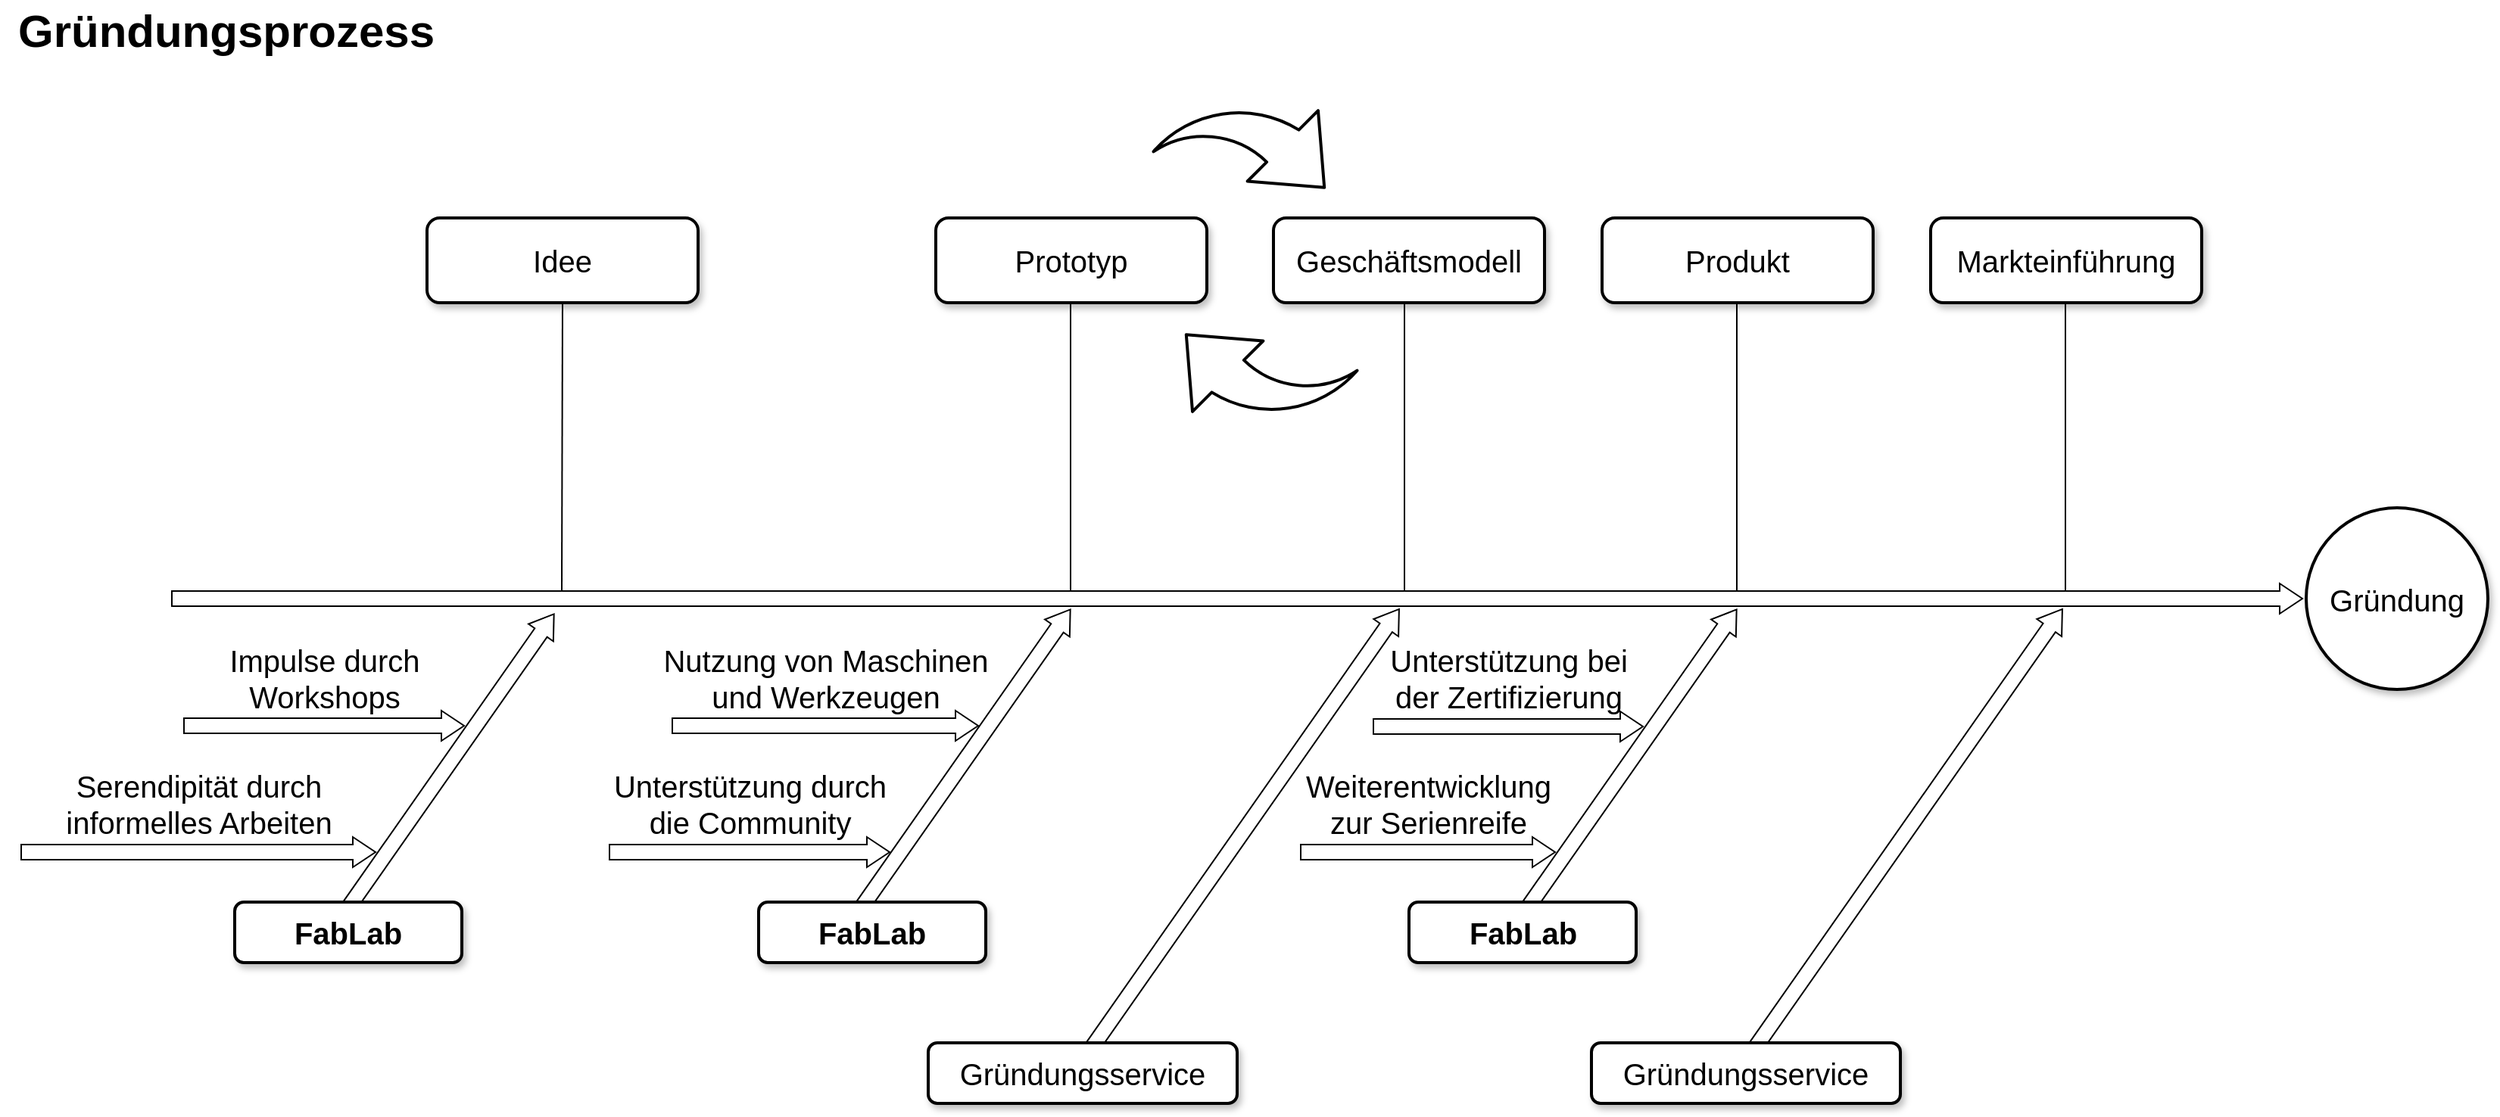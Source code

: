 <mxfile version="10.6.3" type="device"><diagram name="Page-1" id="b7a7eaba-c6c5-6fbe-34ae-1d3a4219ac39"><mxGraphModel dx="3057.5" dy="816" grid="1" gridSize="10" guides="1" tooltips="1" connect="1" arrows="1" fold="1" page="1" pageScale="1.5" pageWidth="1169" pageHeight="826" background="#ffffff" math="0" shadow="0"><root><mxCell id="0" style=";html=1;"/><mxCell id="1" style=";html=1;" parent="0"/><mxCell id="279d4c6e8b4f5ae2-2" value="" style="html=1;shadow=0;dashed=0;align=center;verticalAlign=middle;shape=mxgraph.arrows2.arrow;dy=0.5;dx=15;direction=north;notch=0;rounded=0;strokeWidth=1;fontSize=20;rotation=35;" parent="1" vertex="1"><mxGeometry x="206" y="604" width="20" height="240" as="geometry"/></mxCell><mxCell id="279d4c6e8b4f5ae2-3" value="" style="html=1;shadow=0;dashed=0;align=center;verticalAlign=middle;shape=mxgraph.arrows2.arrow;dy=0.5;dx=15;direction=north;notch=0;rounded=0;strokeWidth=1;fontSize=20;rotation=35;" parent="1" vertex="1"><mxGeometry x="547" y="601" width="20" height="240" as="geometry"/></mxCell><mxCell id="279d4c6e8b4f5ae2-4" value="" style="html=1;shadow=0;dashed=0;align=center;verticalAlign=middle;shape=mxgraph.arrows2.arrow;dy=0.5;dx=15;direction=north;notch=0;rounded=0;strokeWidth=1;fontSize=20;rotation=35;" parent="1" vertex="1"><mxGeometry x="987" y="601" width="20" height="240" as="geometry"/></mxCell><mxCell id="279d4c6e8b4f5ae2-5" value="" style="html=1;shadow=0;dashed=0;align=center;verticalAlign=middle;shape=mxgraph.arrows2.arrow;dy=0.5;dx=15;direction=north;notch=0;rounded=0;strokeWidth=1;fontSize=20;rotation=90;" parent="1" vertex="1"><mxGeometry x="726" y="-88" width="20" height="1407" as="geometry"/></mxCell><mxCell id="279d4c6e8b4f5ae2-9" value="Idee" style="rounded=1;whiteSpace=wrap;html=1;shadow=1;strokeWidth=2;fontSize=20;" parent="1" vertex="1"><mxGeometry x="201" y="364" width="179" height="56" as="geometry"/></mxCell><mxCell id="279d4c6e8b4f5ae2-12" value="FabLab" style="rounded=1;whiteSpace=wrap;html=1;shadow=1;strokeWidth=2;fontSize=20;fontStyle=1" parent="1" vertex="1"><mxGeometry x="74" y="816" width="150" height="40" as="geometry"/></mxCell><mxCell id="279d4c6e8b4f5ae2-13" value="FabLab" style="rounded=1;whiteSpace=wrap;html=1;shadow=1;strokeWidth=2;fontSize=20;fontStyle=1" parent="1" vertex="1"><mxGeometry x="420" y="816.0" width="150" height="40" as="geometry"/></mxCell><mxCell id="279d4c6e8b4f5ae2-14" value="FabLab" style="rounded=1;whiteSpace=wrap;html=1;shadow=1;strokeWidth=2;fontSize=20;fontStyle=1" parent="1" vertex="1"><mxGeometry x="849.5" y="816" width="150" height="40" as="geometry"/></mxCell><mxCell id="279d4c6e8b4f5ae2-15" value="Gründung " style="ellipse;whiteSpace=wrap;html=1;rounded=1;shadow=1;strokeWidth=2;fontSize=20;" parent="1" vertex="1"><mxGeometry x="1442" y="555.5" width="120" height="120" as="geometry"/></mxCell><mxCell id="279d4c6e8b4f5ae2-19" value="&lt;div&gt;Serendipität durch&lt;/div&gt;&lt;div&gt;informelles Arbeiten&lt;/div&gt;&lt;div&gt;&lt;br&gt;&lt;/div&gt;" style="html=1;shadow=0;dashed=0;align=center;verticalAlign=middle;shape=mxgraph.arrows2.arrow;dy=0.5;dx=15;direction=north;notch=0;rounded=0;strokeWidth=1;fontSize=20;rotation=90;horizontal=0;labelPosition=left;verticalLabelPosition=middle;" parent="1" vertex="1"><mxGeometry x="40" y="666" width="20" height="234" as="geometry"/></mxCell><mxCell id="279d4c6e8b4f5ae2-20" value="&lt;div&gt;Unterstützung durch&lt;/div&gt;&lt;div&gt;die Community&lt;/div&gt;&lt;div&gt;&lt;br&gt;&lt;/div&gt;" style="html=1;shadow=0;dashed=0;align=center;verticalAlign=middle;shape=mxgraph.arrows2.arrow;dy=0.5;dx=15;direction=north;notch=0;rounded=0;strokeWidth=1;fontSize=20;rotation=90;horizontal=0;labelPosition=left;verticalLabelPosition=middle;" parent="1" vertex="1"><mxGeometry x="404" y="690.5" width="20" height="185" as="geometry"/></mxCell><mxCell id="279d4c6e8b4f5ae2-21" value="&lt;div&gt;Weiterentwicklung &lt;br&gt;&lt;/div&gt;&lt;div&gt;zur Serienreife&lt;/div&gt;&lt;div&gt;&lt;br&gt;&lt;/div&gt;" style="html=1;shadow=0;dashed=0;align=center;verticalAlign=middle;shape=mxgraph.arrows2.arrow;dy=0.5;dx=15;direction=north;notch=0;rounded=0;strokeWidth=1;fontSize=20;rotation=90;horizontal=0;labelPosition=left;verticalLabelPosition=middle;" parent="1" vertex="1"><mxGeometry x="852" y="699" width="20" height="168" as="geometry"/></mxCell><mxCell id="279d4c6e8b4f5ae2-25" value="&lt;div&gt;Impulse durch &lt;br&gt;&lt;/div&gt;&lt;div&gt;Workshops&lt;/div&gt;&lt;div&gt;&lt;br&gt;&lt;/div&gt;" style="html=1;shadow=0;dashed=0;align=center;verticalAlign=middle;shape=mxgraph.arrows2.arrow;dy=0.5;dx=15;direction=north;notch=0;rounded=0;strokeWidth=1;fontSize=20;rotation=90;horizontal=0;labelPosition=left;verticalLabelPosition=middle;" parent="1" vertex="1"><mxGeometry x="123" y="607" width="20" height="185" as="geometry"/></mxCell><mxCell id="279d4c6e8b4f5ae2-26" value="&lt;div&gt;Nutzung von Maschinen&lt;/div&gt;&lt;div&gt;und Werkzeugen&lt;/div&gt;&lt;div&gt;&lt;br&gt;&lt;/div&gt;" style="html=1;shadow=0;dashed=0;align=center;verticalAlign=middle;shape=mxgraph.arrows2.arrow;dy=0.5;dx=15;direction=north;notch=0;rounded=0;strokeWidth=1;fontSize=20;rotation=90;horizontal=0;labelPosition=left;verticalLabelPosition=middle;" parent="1" vertex="1"><mxGeometry x="454" y="598.5" width="20" height="202" as="geometry"/></mxCell><mxCell id="279d4c6e8b4f5ae2-27" value="&lt;div&gt;Unterstützung bei &lt;br&gt;&lt;/div&gt;&lt;div&gt;der Zertifizierung&lt;/div&gt;&lt;div&gt;&lt;br&gt;&lt;/div&gt;" style="html=1;shadow=0;dashed=0;align=center;verticalAlign=middle;shape=mxgraph.arrows2.arrow;dy=0.5;dx=15;direction=north;notch=0;rounded=0;strokeWidth=1;fontSize=20;rotation=90;horizontal=0;labelPosition=left;verticalLabelPosition=middle;" parent="1" vertex="1"><mxGeometry x="905" y="611" width="20" height="178" as="geometry"/></mxCell><mxCell id="-JK2b6xOAe1HGnVOH22k-1" value="Prototyp" style="rounded=1;whiteSpace=wrap;html=1;shadow=1;strokeWidth=2;fontSize=20;" vertex="1" parent="1"><mxGeometry x="537" y="364" width="179" height="56" as="geometry"/></mxCell><mxCell id="-JK2b6xOAe1HGnVOH22k-2" value="Geschäftsmodell" style="rounded=1;whiteSpace=wrap;html=1;shadow=1;strokeWidth=2;fontSize=20;" vertex="1" parent="1"><mxGeometry x="760" y="364" width="179" height="56" as="geometry"/></mxCell><mxCell id="-JK2b6xOAe1HGnVOH22k-3" value="Markteinführung" style="rounded=1;whiteSpace=wrap;html=1;shadow=1;strokeWidth=2;fontSize=20;" vertex="1" parent="1"><mxGeometry x="1194" y="364" width="179" height="56" as="geometry"/></mxCell><mxCell id="-JK2b6xOAe1HGnVOH22k-4" value="Produkt" style="rounded=1;whiteSpace=wrap;html=1;shadow=1;strokeWidth=2;fontSize=20;" vertex="1" parent="1"><mxGeometry x="977" y="364" width="179" height="56" as="geometry"/></mxCell><mxCell id="-JK2b6xOAe1HGnVOH22k-6" value="" style="endArrow=none;html=1;entryX=0.5;entryY=1;entryDx=0;entryDy=0;" edge="1" parent="1" target="279d4c6e8b4f5ae2-9"><mxGeometry width="50" height="50" relative="1" as="geometry"><mxPoint x="290" y="610" as="sourcePoint"/><mxPoint x="161" y="880" as="targetPoint"/></mxGeometry></mxCell><mxCell id="-JK2b6xOAe1HGnVOH22k-7" value="" style="endArrow=none;html=1;entryX=0.5;entryY=1;entryDx=0;entryDy=0;" edge="1" parent="1"><mxGeometry width="50" height="50" relative="1" as="geometry"><mxPoint x="626" y="610" as="sourcePoint"/><mxPoint x="626" y="420" as="targetPoint"/></mxGeometry></mxCell><mxCell id="-JK2b6xOAe1HGnVOH22k-8" value="" style="endArrow=none;html=1;entryX=0.5;entryY=1;entryDx=0;entryDy=0;" edge="1" parent="1"><mxGeometry width="50" height="50" relative="1" as="geometry"><mxPoint x="846.5" y="610" as="sourcePoint"/><mxPoint x="846.5" y="420" as="targetPoint"/></mxGeometry></mxCell><mxCell id="-JK2b6xOAe1HGnVOH22k-9" value="" style="endArrow=none;html=1;entryX=0.5;entryY=1;entryDx=0;entryDy=0;" edge="1" parent="1"><mxGeometry width="50" height="50" relative="1" as="geometry"><mxPoint x="1066" y="610" as="sourcePoint"/><mxPoint x="1066" y="420" as="targetPoint"/></mxGeometry></mxCell><mxCell id="-JK2b6xOAe1HGnVOH22k-10" value="" style="endArrow=none;html=1;entryX=0.5;entryY=1;entryDx=0;entryDy=0;" edge="1" parent="1"><mxGeometry width="50" height="50" relative="1" as="geometry"><mxPoint x="1283" y="610" as="sourcePoint"/><mxPoint x="1283" y="420" as="targetPoint"/></mxGeometry></mxCell><mxCell id="-JK2b6xOAe1HGnVOH22k-17" value="" style="shape=mxgraph.arrows.jump-in_arrow_1;html=1;verticalLabelPosition=bottom;verticalAlign=top;strokeWidth=2;strokeColor=#000000;fontColor=#000000;rotation=-45;" vertex="1" parent="1"><mxGeometry x="700" y="270" width="96" height="99" as="geometry"/></mxCell><mxCell id="-JK2b6xOAe1HGnVOH22k-18" value="" style="shape=mxgraph.arrows.jump-in_arrow_1;html=1;verticalLabelPosition=bottom;verticalAlign=top;strokeWidth=2;strokeColor=#000000;fontColor=#000000;rotation=135;" vertex="1" parent="1"><mxGeometry x="700" y="416" width="96" height="99" as="geometry"/></mxCell><mxCell id="-JK2b6xOAe1HGnVOH22k-22" value="" style="html=1;shadow=0;dashed=0;align=center;verticalAlign=middle;shape=mxgraph.arrows2.arrow;dy=0.5;dx=15;direction=north;notch=0;rounded=0;strokeWidth=1;fontSize=20;rotation=35;" vertex="1" parent="1"><mxGeometry x="730" y="590" width="20" height="359" as="geometry"/></mxCell><mxCell id="-JK2b6xOAe1HGnVOH22k-23" value="Gründungsservice" style="rounded=1;whiteSpace=wrap;html=1;shadow=1;strokeWidth=2;fontSize=20;" vertex="1" parent="1"><mxGeometry x="532" y="909" width="204" height="40" as="geometry"/></mxCell><mxCell id="-JK2b6xOAe1HGnVOH22k-26" value="" style="html=1;shadow=0;dashed=0;align=center;verticalAlign=middle;shape=mxgraph.arrows2.arrow;dy=0.5;dx=15;direction=north;notch=0;rounded=0;strokeWidth=1;fontSize=20;rotation=35;" vertex="1" parent="1"><mxGeometry x="1168" y="590" width="20" height="359" as="geometry"/></mxCell><mxCell id="-JK2b6xOAe1HGnVOH22k-27" value="Gründungsservice" style="rounded=1;whiteSpace=wrap;html=1;shadow=1;strokeWidth=2;fontSize=20;" vertex="1" parent="1"><mxGeometry x="970" y="909" width="204" height="40" as="geometry"/></mxCell><mxCell id="-JK2b6xOAe1HGnVOH22k-28" value="Gründungsprozess" style="text;strokeColor=none;fillColor=none;html=1;fontSize=30;fontStyle=1;verticalAlign=middle;align=center;" vertex="1" parent="1"><mxGeometry x="-81" y="220" width="297" height="40" as="geometry"/></mxCell></root></mxGraphModel></diagram></mxfile>